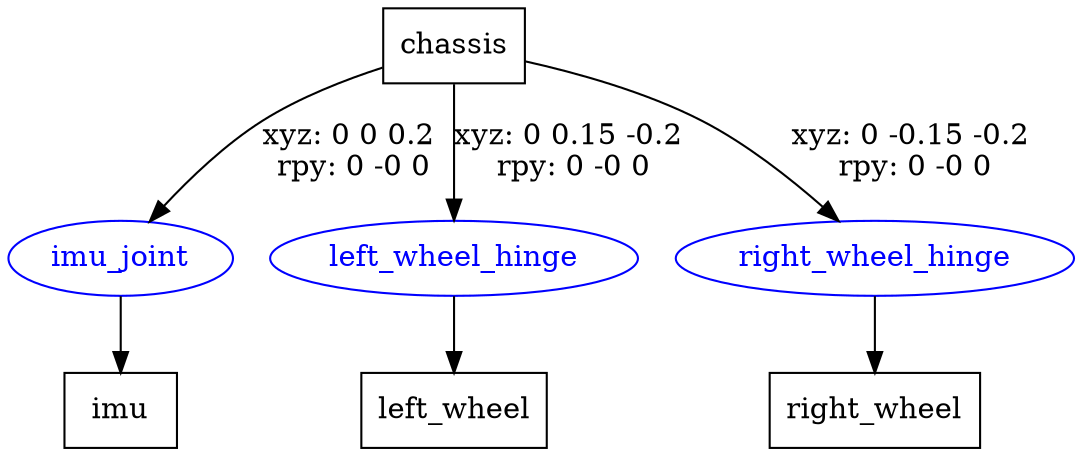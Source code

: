 digraph G {
node [shape=box];
"chassis" [label="chassis"];
"imu" [label="imu"];
"left_wheel" [label="left_wheel"];
"right_wheel" [label="right_wheel"];
node [shape=ellipse, color=blue, fontcolor=blue];
"chassis" -> "imu_joint" [label="xyz: 0 0 0.2 \nrpy: 0 -0 0"]
"imu_joint" -> "imu"
"chassis" -> "left_wheel_hinge" [label="xyz: 0 0.15 -0.2 \nrpy: 0 -0 0"]
"left_wheel_hinge" -> "left_wheel"
"chassis" -> "right_wheel_hinge" [label="xyz: 0 -0.15 -0.2 \nrpy: 0 -0 0"]
"right_wheel_hinge" -> "right_wheel"
}
